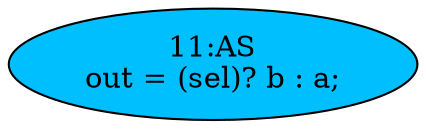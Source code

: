 strict digraph "" {
	node [label="\N"];
	"11:AS"	[ast="<pyverilog.vparser.ast.Assign object at 0x7ffab59b3450>",
		def_var="['out']",
		fillcolor=deepskyblue,
		label="11:AS
out = (sel)? b : a;",
		statements="[]",
		style=filled,
		typ=Assign,
		use_var="['sel', 'b', 'a']"];
}
